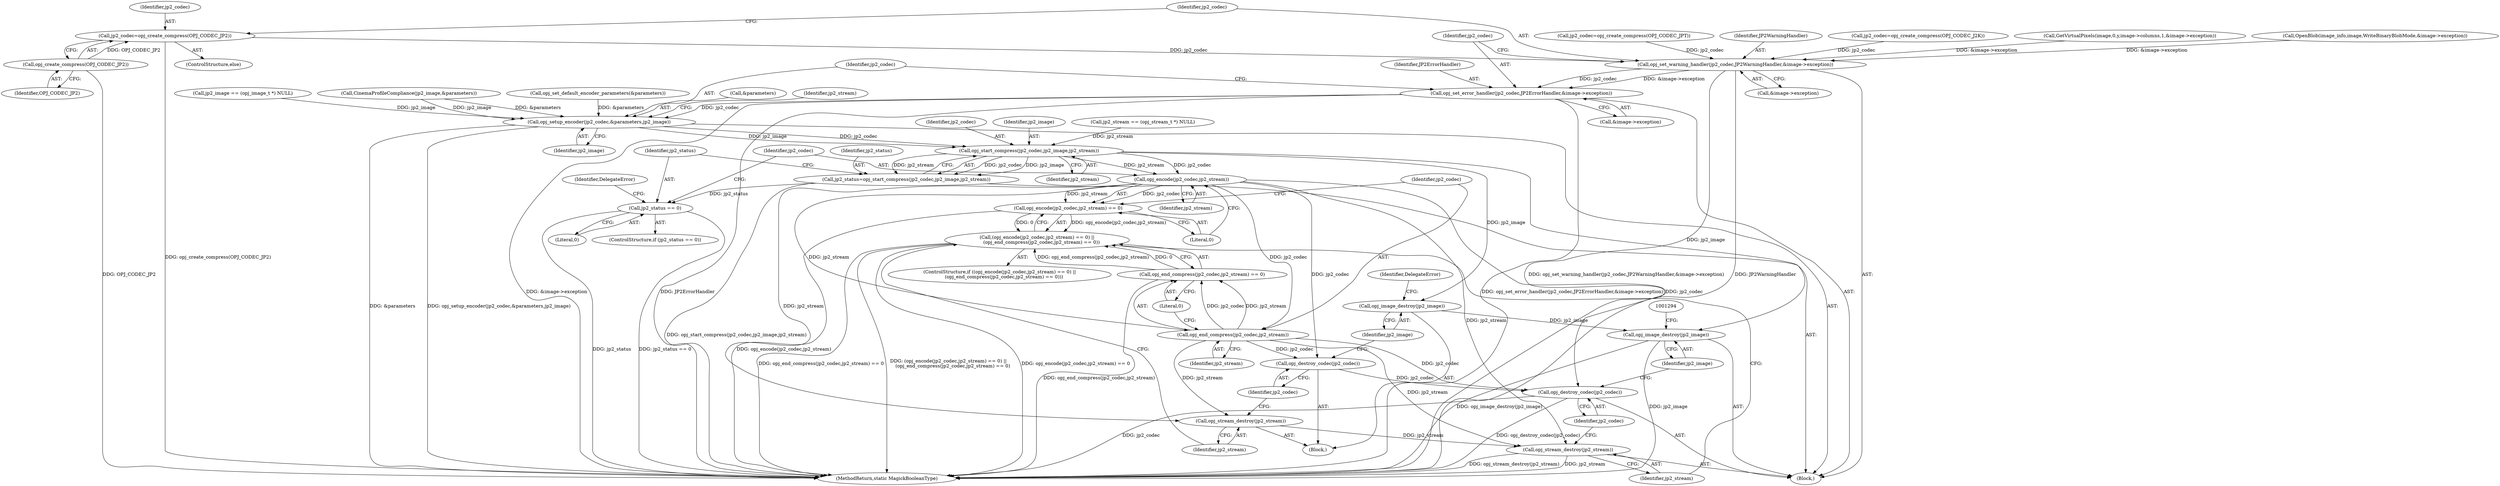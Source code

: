 digraph "0_ImageMagick_3d5ac8c20846871f1eb3068b65f93da7cd33bfd0_0@API" {
"1001199" [label="(Call,jp2_codec=opj_create_compress(OPJ_CODEC_JP2))"];
"1001201" [label="(Call,opj_create_compress(OPJ_CODEC_JP2))"];
"1001203" [label="(Call,opj_set_warning_handler(jp2_codec,JP2WarningHandler,&image->exception))"];
"1001210" [label="(Call,opj_set_error_handler(jp2_codec,JP2ErrorHandler,&image->exception))"];
"1001217" [label="(Call,opj_setup_encoder(jp2_codec,&parameters,jp2_image))"];
"1001254" [label="(Call,opj_start_compress(jp2_codec,jp2_image,jp2_stream))"];
"1001252" [label="(Call,jp2_status=opj_start_compress(jp2_codec,jp2_image,jp2_stream))"];
"1001259" [label="(Call,jp2_status == 0)"];
"1001268" [label="(Call,opj_encode(jp2_codec,jp2_stream))"];
"1001267" [label="(Call,opj_encode(jp2_codec,jp2_stream) == 0)"];
"1001266" [label="(Call,(opj_encode(jp2_codec,jp2_stream) == 0) ||\n      (opj_end_compress(jp2_codec,jp2_stream) == 0))"];
"1001273" [label="(Call,opj_end_compress(jp2_codec,jp2_stream))"];
"1001272" [label="(Call,opj_end_compress(jp2_codec,jp2_stream) == 0)"];
"1001278" [label="(Call,opj_stream_destroy(jp2_stream))"];
"1001287" [label="(Call,opj_stream_destroy(jp2_stream))"];
"1001280" [label="(Call,opj_destroy_codec(jp2_codec))"];
"1001289" [label="(Call,opj_destroy_codec(jp2_codec))"];
"1001282" [label="(Call,opj_image_destroy(jp2_image))"];
"1001291" [label="(Call,opj_image_destroy(jp2_image))"];
"1001274" [label="(Identifier,jp2_codec)"];
"1001291" [label="(Call,opj_image_destroy(jp2_image))"];
"1000112" [label="(Block,)"];
"1000181" [label="(Call,opj_set_default_encoder_parameters(&parameters))"];
"1001289" [label="(Call,opj_destroy_codec(jp2_codec))"];
"1001257" [label="(Identifier,jp2_stream)"];
"1001265" [label="(ControlStructure,if ((opj_encode(jp2_codec,jp2_stream) == 0) ||\n      (opj_end_compress(jp2_codec,jp2_stream) == 0)))"];
"1001290" [label="(Identifier,jp2_codec)"];
"1001299" [label="(MethodReturn,static MagickBooleanType)"];
"1001181" [label="(Call,jp2_codec=opj_create_compress(OPJ_CODEC_JPT))"];
"1001217" [label="(Call,opj_setup_encoder(jp2_codec,&parameters,jp2_image))"];
"1001205" [label="(Identifier,JP2WarningHandler)"];
"1001259" [label="(Call,jp2_status == 0)"];
"1001198" [label="(ControlStructure,else)"];
"1001201" [label="(Call,opj_create_compress(OPJ_CODEC_JP2))"];
"1001194" [label="(Call,jp2_codec=opj_create_compress(OPJ_CODEC_J2K))"];
"1001218" [label="(Identifier,jp2_codec)"];
"1001252" [label="(Call,jp2_status=opj_start_compress(jp2_codec,jp2_image,jp2_stream))"];
"1001254" [label="(Call,opj_start_compress(jp2_codec,jp2_image,jp2_stream))"];
"1001255" [label="(Identifier,jp2_codec)"];
"1001256" [label="(Identifier,jp2_image)"];
"1001258" [label="(ControlStructure,if (jp2_status == 0))"];
"1001266" [label="(Call,(opj_encode(jp2_codec,jp2_stream) == 0) ||\n      (opj_end_compress(jp2_codec,jp2_stream) == 0))"];
"1001244" [label="(Call,jp2_stream == (opj_stream_t *) NULL)"];
"1001202" [label="(Identifier,OPJ_CODEC_JP2)"];
"1001272" [label="(Call,opj_end_compress(jp2_codec,jp2_stream) == 0)"];
"1001282" [label="(Call,opj_image_destroy(jp2_image))"];
"1001280" [label="(Call,opj_destroy_codec(jp2_codec))"];
"1001279" [label="(Identifier,jp2_stream)"];
"1001275" [label="(Identifier,jp2_stream)"];
"1001276" [label="(Literal,0)"];
"1001219" [label="(Call,&parameters)"];
"1001206" [label="(Call,&image->exception)"];
"1001263" [label="(Identifier,DelegateError)"];
"1001199" [label="(Call,jp2_codec=opj_create_compress(OPJ_CODEC_JP2))"];
"1001292" [label="(Identifier,jp2_image)"];
"1001223" [label="(Identifier,jp2_stream)"];
"1001212" [label="(Identifier,JP2ErrorHandler)"];
"1001203" [label="(Call,opj_set_warning_handler(jp2_codec,JP2WarningHandler,&image->exception))"];
"1001277" [label="(Block,)"];
"1000808" [label="(Call,jp2_image == (opj_image_t *) NULL)"];
"1000959" [label="(Call,GetVirtualPixels(image,0,y,image->columns,1,&image->exception))"];
"1001287" [label="(Call,opj_stream_destroy(jp2_stream))"];
"1001210" [label="(Call,opj_set_error_handler(jp2_codec,JP2ErrorHandler,&image->exception))"];
"1000167" [label="(Call,OpenBlob(image_info,image,WriteBinaryBlobMode,&image->exception))"];
"1001221" [label="(Identifier,jp2_image)"];
"1001285" [label="(Identifier,DelegateError)"];
"1001268" [label="(Call,opj_encode(jp2_codec,jp2_stream))"];
"1000906" [label="(Call,CinemaProfileCompliance(jp2_image,&parameters))"];
"1001283" [label="(Identifier,jp2_image)"];
"1001253" [label="(Identifier,jp2_status)"];
"1001281" [label="(Identifier,jp2_codec)"];
"1001278" [label="(Call,opj_stream_destroy(jp2_stream))"];
"1001211" [label="(Identifier,jp2_codec)"];
"1001204" [label="(Identifier,jp2_codec)"];
"1001200" [label="(Identifier,jp2_codec)"];
"1001261" [label="(Literal,0)"];
"1001288" [label="(Identifier,jp2_stream)"];
"1001269" [label="(Identifier,jp2_codec)"];
"1001213" [label="(Call,&image->exception)"];
"1001270" [label="(Identifier,jp2_stream)"];
"1001267" [label="(Call,opj_encode(jp2_codec,jp2_stream) == 0)"];
"1001271" [label="(Literal,0)"];
"1001273" [label="(Call,opj_end_compress(jp2_codec,jp2_stream))"];
"1001260" [label="(Identifier,jp2_status)"];
"1001199" -> "1001198"  [label="AST: "];
"1001199" -> "1001201"  [label="CFG: "];
"1001200" -> "1001199"  [label="AST: "];
"1001201" -> "1001199"  [label="AST: "];
"1001204" -> "1001199"  [label="CFG: "];
"1001199" -> "1001299"  [label="DDG: opj_create_compress(OPJ_CODEC_JP2)"];
"1001201" -> "1001199"  [label="DDG: OPJ_CODEC_JP2"];
"1001199" -> "1001203"  [label="DDG: jp2_codec"];
"1001201" -> "1001202"  [label="CFG: "];
"1001202" -> "1001201"  [label="AST: "];
"1001201" -> "1001299"  [label="DDG: OPJ_CODEC_JP2"];
"1001203" -> "1000112"  [label="AST: "];
"1001203" -> "1001206"  [label="CFG: "];
"1001204" -> "1001203"  [label="AST: "];
"1001205" -> "1001203"  [label="AST: "];
"1001206" -> "1001203"  [label="AST: "];
"1001211" -> "1001203"  [label="CFG: "];
"1001203" -> "1001299"  [label="DDG: JP2WarningHandler"];
"1001203" -> "1001299"  [label="DDG: opj_set_warning_handler(jp2_codec,JP2WarningHandler,&image->exception)"];
"1001181" -> "1001203"  [label="DDG: jp2_codec"];
"1001194" -> "1001203"  [label="DDG: jp2_codec"];
"1000959" -> "1001203"  [label="DDG: &image->exception"];
"1000167" -> "1001203"  [label="DDG: &image->exception"];
"1001203" -> "1001210"  [label="DDG: jp2_codec"];
"1001203" -> "1001210"  [label="DDG: &image->exception"];
"1001210" -> "1000112"  [label="AST: "];
"1001210" -> "1001213"  [label="CFG: "];
"1001211" -> "1001210"  [label="AST: "];
"1001212" -> "1001210"  [label="AST: "];
"1001213" -> "1001210"  [label="AST: "];
"1001218" -> "1001210"  [label="CFG: "];
"1001210" -> "1001299"  [label="DDG: &image->exception"];
"1001210" -> "1001299"  [label="DDG: JP2ErrorHandler"];
"1001210" -> "1001299"  [label="DDG: opj_set_error_handler(jp2_codec,JP2ErrorHandler,&image->exception)"];
"1001210" -> "1001217"  [label="DDG: jp2_codec"];
"1001217" -> "1000112"  [label="AST: "];
"1001217" -> "1001221"  [label="CFG: "];
"1001218" -> "1001217"  [label="AST: "];
"1001219" -> "1001217"  [label="AST: "];
"1001221" -> "1001217"  [label="AST: "];
"1001223" -> "1001217"  [label="CFG: "];
"1001217" -> "1001299"  [label="DDG: &parameters"];
"1001217" -> "1001299"  [label="DDG: opj_setup_encoder(jp2_codec,&parameters,jp2_image)"];
"1000181" -> "1001217"  [label="DDG: &parameters"];
"1000906" -> "1001217"  [label="DDG: &parameters"];
"1000906" -> "1001217"  [label="DDG: jp2_image"];
"1000808" -> "1001217"  [label="DDG: jp2_image"];
"1001217" -> "1001254"  [label="DDG: jp2_codec"];
"1001217" -> "1001254"  [label="DDG: jp2_image"];
"1001254" -> "1001252"  [label="AST: "];
"1001254" -> "1001257"  [label="CFG: "];
"1001255" -> "1001254"  [label="AST: "];
"1001256" -> "1001254"  [label="AST: "];
"1001257" -> "1001254"  [label="AST: "];
"1001252" -> "1001254"  [label="CFG: "];
"1001254" -> "1001252"  [label="DDG: jp2_codec"];
"1001254" -> "1001252"  [label="DDG: jp2_image"];
"1001254" -> "1001252"  [label="DDG: jp2_stream"];
"1001244" -> "1001254"  [label="DDG: jp2_stream"];
"1001254" -> "1001268"  [label="DDG: jp2_codec"];
"1001254" -> "1001268"  [label="DDG: jp2_stream"];
"1001254" -> "1001282"  [label="DDG: jp2_image"];
"1001254" -> "1001291"  [label="DDG: jp2_image"];
"1001252" -> "1000112"  [label="AST: "];
"1001253" -> "1001252"  [label="AST: "];
"1001260" -> "1001252"  [label="CFG: "];
"1001252" -> "1001299"  [label="DDG: opj_start_compress(jp2_codec,jp2_image,jp2_stream)"];
"1001252" -> "1001259"  [label="DDG: jp2_status"];
"1001259" -> "1001258"  [label="AST: "];
"1001259" -> "1001261"  [label="CFG: "];
"1001260" -> "1001259"  [label="AST: "];
"1001261" -> "1001259"  [label="AST: "];
"1001263" -> "1001259"  [label="CFG: "];
"1001269" -> "1001259"  [label="CFG: "];
"1001259" -> "1001299"  [label="DDG: jp2_status"];
"1001259" -> "1001299"  [label="DDG: jp2_status == 0"];
"1001268" -> "1001267"  [label="AST: "];
"1001268" -> "1001270"  [label="CFG: "];
"1001269" -> "1001268"  [label="AST: "];
"1001270" -> "1001268"  [label="AST: "];
"1001271" -> "1001268"  [label="CFG: "];
"1001268" -> "1001267"  [label="DDG: jp2_codec"];
"1001268" -> "1001267"  [label="DDG: jp2_stream"];
"1001268" -> "1001273"  [label="DDG: jp2_codec"];
"1001268" -> "1001273"  [label="DDG: jp2_stream"];
"1001268" -> "1001278"  [label="DDG: jp2_stream"];
"1001268" -> "1001280"  [label="DDG: jp2_codec"];
"1001268" -> "1001287"  [label="DDG: jp2_stream"];
"1001268" -> "1001289"  [label="DDG: jp2_codec"];
"1001267" -> "1001266"  [label="AST: "];
"1001267" -> "1001271"  [label="CFG: "];
"1001271" -> "1001267"  [label="AST: "];
"1001274" -> "1001267"  [label="CFG: "];
"1001266" -> "1001267"  [label="CFG: "];
"1001267" -> "1001299"  [label="DDG: opj_encode(jp2_codec,jp2_stream)"];
"1001267" -> "1001266"  [label="DDG: opj_encode(jp2_codec,jp2_stream)"];
"1001267" -> "1001266"  [label="DDG: 0"];
"1001266" -> "1001265"  [label="AST: "];
"1001266" -> "1001272"  [label="CFG: "];
"1001272" -> "1001266"  [label="AST: "];
"1001279" -> "1001266"  [label="CFG: "];
"1001288" -> "1001266"  [label="CFG: "];
"1001266" -> "1001299"  [label="DDG: (opj_encode(jp2_codec,jp2_stream) == 0) ||\n      (opj_end_compress(jp2_codec,jp2_stream) == 0)"];
"1001266" -> "1001299"  [label="DDG: opj_encode(jp2_codec,jp2_stream) == 0"];
"1001266" -> "1001299"  [label="DDG: opj_end_compress(jp2_codec,jp2_stream) == 0"];
"1001272" -> "1001266"  [label="DDG: opj_end_compress(jp2_codec,jp2_stream)"];
"1001272" -> "1001266"  [label="DDG: 0"];
"1001273" -> "1001272"  [label="AST: "];
"1001273" -> "1001275"  [label="CFG: "];
"1001274" -> "1001273"  [label="AST: "];
"1001275" -> "1001273"  [label="AST: "];
"1001276" -> "1001273"  [label="CFG: "];
"1001273" -> "1001272"  [label="DDG: jp2_codec"];
"1001273" -> "1001272"  [label="DDG: jp2_stream"];
"1001273" -> "1001278"  [label="DDG: jp2_stream"];
"1001273" -> "1001280"  [label="DDG: jp2_codec"];
"1001273" -> "1001287"  [label="DDG: jp2_stream"];
"1001273" -> "1001289"  [label="DDG: jp2_codec"];
"1001272" -> "1001276"  [label="CFG: "];
"1001276" -> "1001272"  [label="AST: "];
"1001272" -> "1001299"  [label="DDG: opj_end_compress(jp2_codec,jp2_stream)"];
"1001278" -> "1001277"  [label="AST: "];
"1001278" -> "1001279"  [label="CFG: "];
"1001279" -> "1001278"  [label="AST: "];
"1001281" -> "1001278"  [label="CFG: "];
"1001278" -> "1001287"  [label="DDG: jp2_stream"];
"1001287" -> "1000112"  [label="AST: "];
"1001287" -> "1001288"  [label="CFG: "];
"1001288" -> "1001287"  [label="AST: "];
"1001290" -> "1001287"  [label="CFG: "];
"1001287" -> "1001299"  [label="DDG: jp2_stream"];
"1001287" -> "1001299"  [label="DDG: opj_stream_destroy(jp2_stream)"];
"1001280" -> "1001277"  [label="AST: "];
"1001280" -> "1001281"  [label="CFG: "];
"1001281" -> "1001280"  [label="AST: "];
"1001283" -> "1001280"  [label="CFG: "];
"1001280" -> "1001289"  [label="DDG: jp2_codec"];
"1001289" -> "1000112"  [label="AST: "];
"1001289" -> "1001290"  [label="CFG: "];
"1001290" -> "1001289"  [label="AST: "];
"1001292" -> "1001289"  [label="CFG: "];
"1001289" -> "1001299"  [label="DDG: jp2_codec"];
"1001289" -> "1001299"  [label="DDG: opj_destroy_codec(jp2_codec)"];
"1001282" -> "1001277"  [label="AST: "];
"1001282" -> "1001283"  [label="CFG: "];
"1001283" -> "1001282"  [label="AST: "];
"1001285" -> "1001282"  [label="CFG: "];
"1001282" -> "1001291"  [label="DDG: jp2_image"];
"1001291" -> "1000112"  [label="AST: "];
"1001291" -> "1001292"  [label="CFG: "];
"1001292" -> "1001291"  [label="AST: "];
"1001294" -> "1001291"  [label="CFG: "];
"1001291" -> "1001299"  [label="DDG: jp2_image"];
"1001291" -> "1001299"  [label="DDG: opj_image_destroy(jp2_image)"];
}
